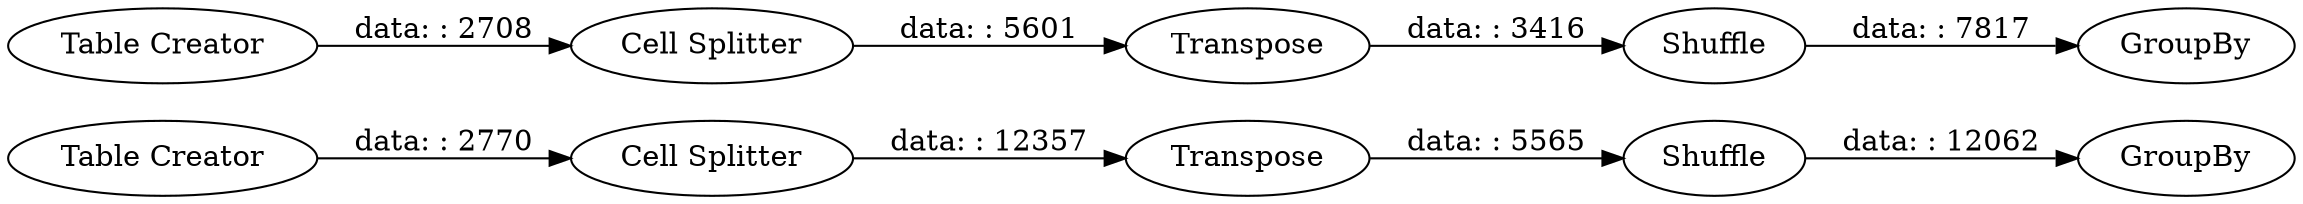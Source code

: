 digraph {
	"-4339542044836739572_7" [label="Cell Splitter"]
	"-4339542044836739572_8" [label=Transpose]
	"-4339542044836739572_2" [label="Cell Splitter"]
	"-4339542044836739572_5" [label=GroupBy]
	"-4339542044836739572_9" [label=Shuffle]
	"-4339542044836739572_4" [label=Shuffle]
	"-4339542044836739572_3" [label=Transpose]
	"-4339542044836739572_1" [label="Table Creator"]
	"-4339542044836739572_6" [label="Table Creator"]
	"-4339542044836739572_10" [label=GroupBy]
	"-4339542044836739572_8" -> "-4339542044836739572_9" [label="data: : 5565"]
	"-4339542044836739572_4" -> "-4339542044836739572_5" [label="data: : 7817"]
	"-4339542044836739572_9" -> "-4339542044836739572_10" [label="data: : 12062"]
	"-4339542044836739572_7" -> "-4339542044836739572_8" [label="data: : 12357"]
	"-4339542044836739572_2" -> "-4339542044836739572_3" [label="data: : 5601"]
	"-4339542044836739572_3" -> "-4339542044836739572_4" [label="data: : 3416"]
	"-4339542044836739572_6" -> "-4339542044836739572_7" [label="data: : 2770"]
	"-4339542044836739572_1" -> "-4339542044836739572_2" [label="data: : 2708"]
	rankdir=LR
}
